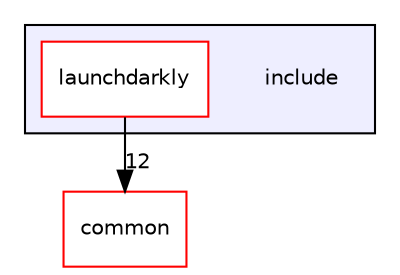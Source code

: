 digraph "include" {
  compound=true
  node [ fontsize="10", fontname="Helvetica"];
  edge [ labelfontsize="10", labelfontname="Helvetica"];
  subgraph clusterdir_64935be2e6acbe67e7af58c3c88223ed {
    graph [ bgcolor="#eeeeff", pencolor="black", label="" URL="dir_64935be2e6acbe67e7af58c3c88223ed.html"];
    dir_64935be2e6acbe67e7af58c3c88223ed [shape=plaintext label="include"];
  dir_560c1b3961203e445a6c2c50c3f15f14 [shape=box label="launchdarkly" fillcolor="white" style="filled" color="red" URL="dir_560c1b3961203e445a6c2c50c3f15f14.html"];
  }
  dir_bdd9a5d540de89e9fe90efdfc6973a4f [shape=box label="common" fillcolor="white" style="filled" color="red" URL="dir_bdd9a5d540de89e9fe90efdfc6973a4f.html"];
  dir_560c1b3961203e445a6c2c50c3f15f14->dir_bdd9a5d540de89e9fe90efdfc6973a4f [headlabel="12", labeldistance=1.5 headhref="dir_000028_000000.html"];
}

